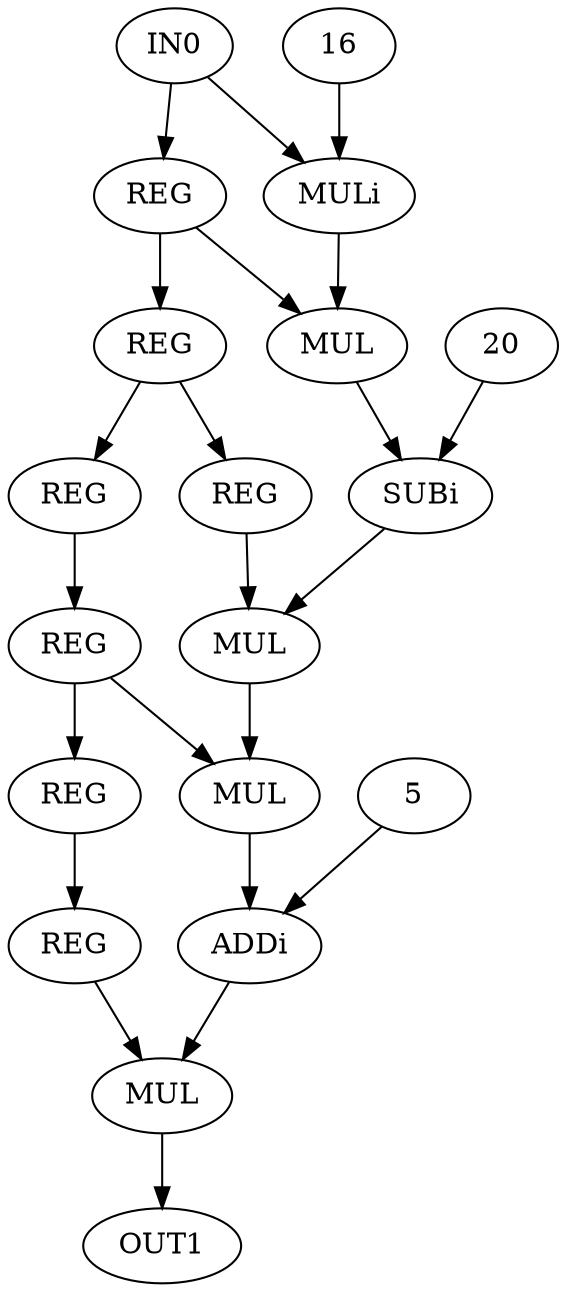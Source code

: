 digraph chebyshev{
 0 [ label = IN0 ]
 1 [ label = OUT1 ]
 2 [ label = REG]
 3 [ label = REG]
 4 [ label = REG]
 5 [ label = REG]
 6 [ label = REG]
 7 [ label = REG]
 8 [ label = REG]
 9 [ label = MULi, VALUE = 16]
 "9.16"[ label = 16 ]
 10 [ label = MUL]
 11 [ label = SUBi, VALUE = 20]
 "11.20"[ label = 20 ]
 12 [ label = MUL]
 13 [ label = MUL]
 14 [ label = ADDi, VALUE = 5]
 "14.5"[ label = 5 ]
 15 [ label = MUL]
 0 -> 9
 0 -> 2
 2 -> 3
 2 -> 10
 3 -> 6
 3 -> 8
 4 -> 7
 4 -> 13
 5 -> 15
 6 -> 4
 7 -> 5
 8 -> 12
 "9.16" -> 9
 9 -> 10
 10 -> 11
 "11.20" -> 11
 11 -> 12
 12 -> 13
 13 -> 14
 "14.5" -> 14
 14 -> 15
 15 -> 1
}

